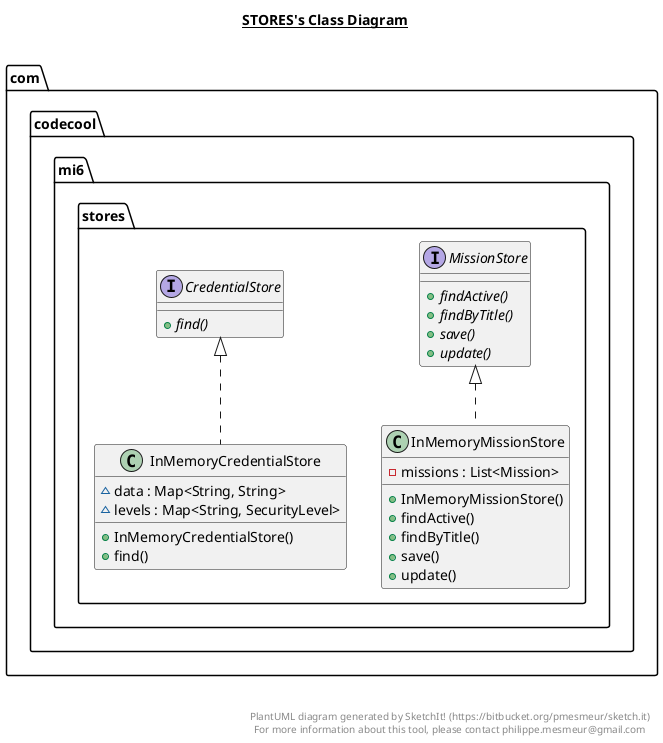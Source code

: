 @startuml

title __STORES's Class Diagram__\n

  namespace com.codecool.mi6 {
    namespace stores {
      interface com.codecool.mi6.stores.CredentialStore {
          {abstract} + find()
      }
    }
  }
  

  namespace com.codecool.mi6 {
    namespace stores {
      class com.codecool.mi6.stores.InMemoryCredentialStore {
          ~ data : Map<String, String>
          ~ levels : Map<String, SecurityLevel>
          + InMemoryCredentialStore()
          + find()
      }
    }
  }
  

  namespace com.codecool.mi6 {
    namespace stores {
      class com.codecool.mi6.stores.InMemoryMissionStore {
          - missions : List<Mission>
          + InMemoryMissionStore()
          + findActive()
          + findByTitle()
          + save()
          + update()
      }
    }
  }
  

  namespace com.codecool.mi6 {
    namespace stores {
      interface com.codecool.mi6.stores.MissionStore {
          {abstract} + findActive()
          {abstract} + findByTitle()
          {abstract} + save()
          {abstract} + update()
      }
    }
  }
  

  com.codecool.mi6.stores.InMemoryCredentialStore .up.|> com.codecool.mi6.stores.CredentialStore
  com.codecool.mi6.stores.InMemoryMissionStore .up.|> com.codecool.mi6.stores.MissionStore


right footer


PlantUML diagram generated by SketchIt! (https://bitbucket.org/pmesmeur/sketch.it)
For more information about this tool, please contact philippe.mesmeur@gmail.com
endfooter

@enduml
